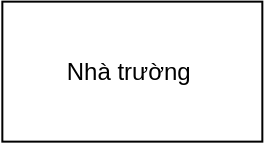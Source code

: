 <mxfile version="13.7.9" type="github"><diagram id="hYws4cuIeN_9vxqVGQf0" name="Page-1"><mxGraphModel dx="620" dy="789" grid="1" gridSize="10" guides="1" tooltips="1" connect="1" arrows="1" fold="1" page="1" pageScale="1" pageWidth="827" pageHeight="1169" math="0" shadow="0"><root><mxCell id="0"/><mxCell id="1" parent="0"/><mxCell id="VdTggGTTp0ADt1kaa0_Z-1" value="Nhà trường&amp;nbsp;" style="whiteSpace=wrap;html=1;rotation=0;" vertex="1" parent="1"><mxGeometry x="410.17" y="429.82" width="130" height="70" as="geometry"/></mxCell></root></mxGraphModel></diagram></mxfile>